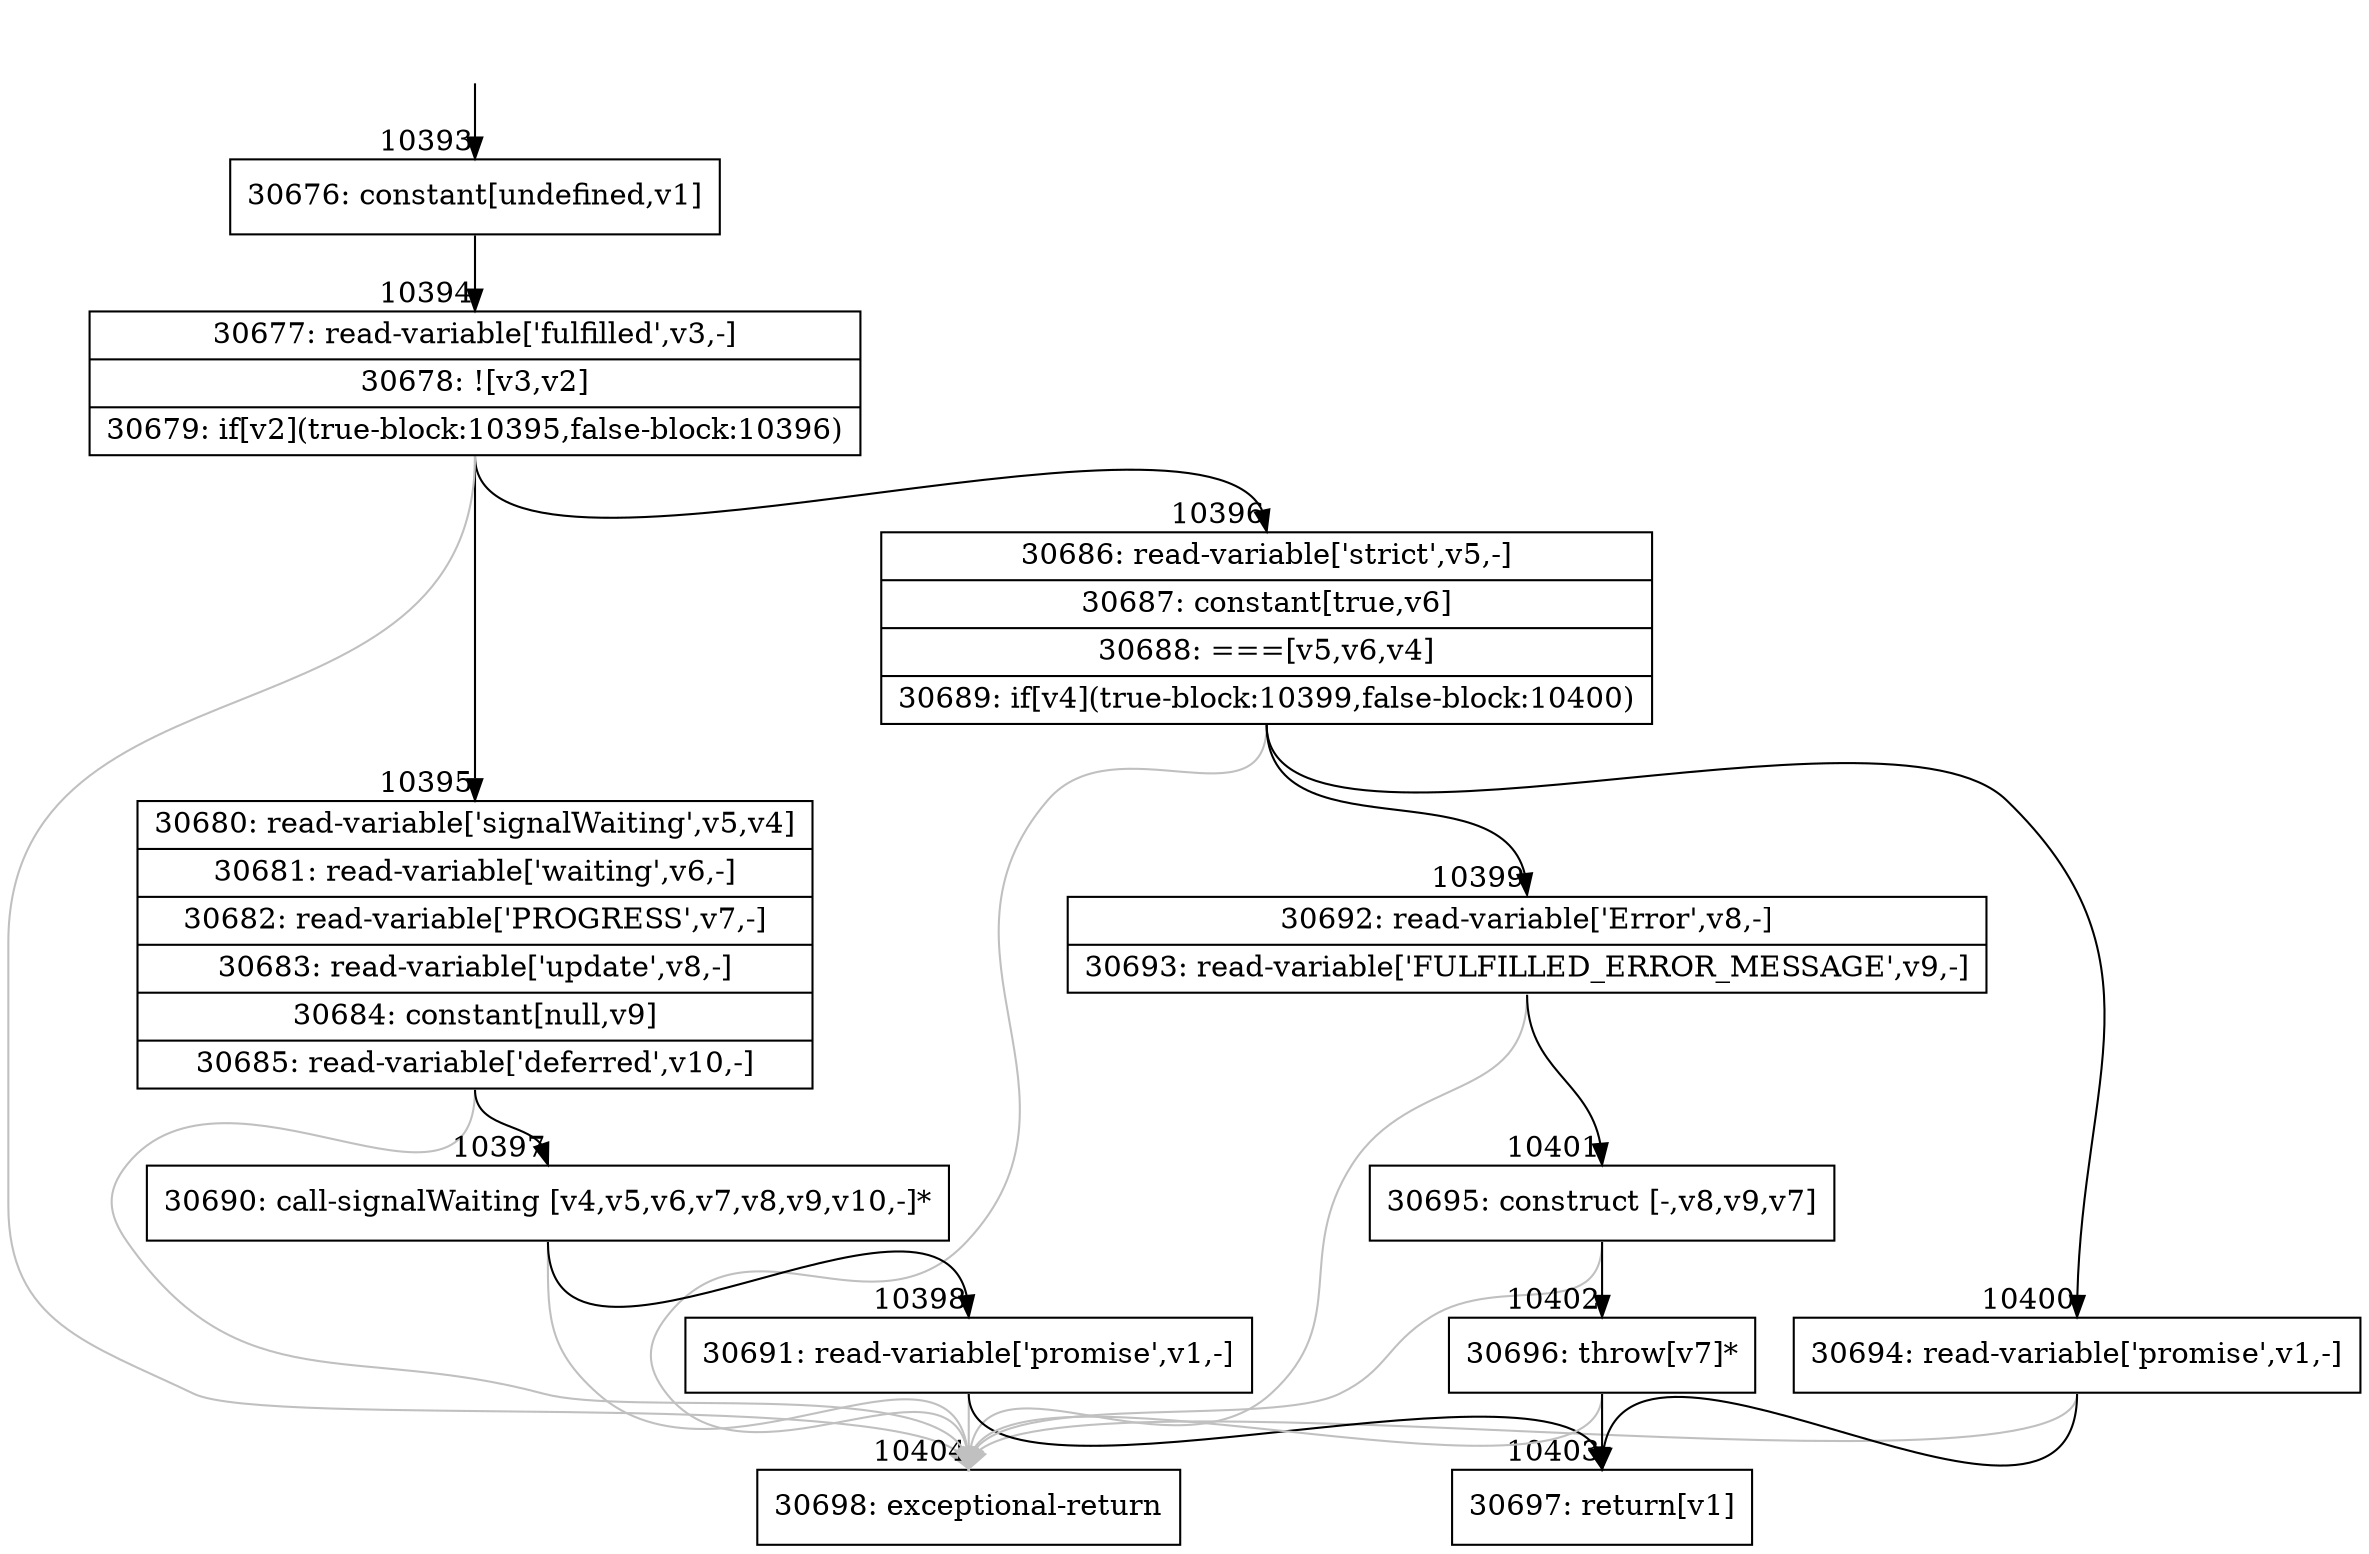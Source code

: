 digraph {
rankdir="TD"
BB_entry755[shape=none,label=""];
BB_entry755 -> BB10393 [tailport=s, headport=n, headlabel="    10393"]
BB10393 [shape=record label="{30676: constant[undefined,v1]}" ] 
BB10393 -> BB10394 [tailport=s, headport=n, headlabel="      10394"]
BB10394 [shape=record label="{30677: read-variable['fulfilled',v3,-]|30678: ![v3,v2]|30679: if[v2](true-block:10395,false-block:10396)}" ] 
BB10394 -> BB10395 [tailport=s, headport=n, headlabel="      10395"]
BB10394 -> BB10396 [tailport=s, headport=n, headlabel="      10396"]
BB10394 -> BB10404 [tailport=s, headport=n, color=gray, headlabel="      10404"]
BB10395 [shape=record label="{30680: read-variable['signalWaiting',v5,v4]|30681: read-variable['waiting',v6,-]|30682: read-variable['PROGRESS',v7,-]|30683: read-variable['update',v8,-]|30684: constant[null,v9]|30685: read-variable['deferred',v10,-]}" ] 
BB10395 -> BB10397 [tailport=s, headport=n, headlabel="      10397"]
BB10395 -> BB10404 [tailport=s, headport=n, color=gray]
BB10396 [shape=record label="{30686: read-variable['strict',v5,-]|30687: constant[true,v6]|30688: ===[v5,v6,v4]|30689: if[v4](true-block:10399,false-block:10400)}" ] 
BB10396 -> BB10399 [tailport=s, headport=n, headlabel="      10399"]
BB10396 -> BB10400 [tailport=s, headport=n, headlabel="      10400"]
BB10396 -> BB10404 [tailport=s, headport=n, color=gray]
BB10397 [shape=record label="{30690: call-signalWaiting [v4,v5,v6,v7,v8,v9,v10,-]*}" ] 
BB10397 -> BB10398 [tailport=s, headport=n, headlabel="      10398"]
BB10397 -> BB10404 [tailport=s, headport=n, color=gray]
BB10398 [shape=record label="{30691: read-variable['promise',v1,-]}" ] 
BB10398 -> BB10403 [tailport=s, headport=n, headlabel="      10403"]
BB10398 -> BB10404 [tailport=s, headport=n, color=gray]
BB10399 [shape=record label="{30692: read-variable['Error',v8,-]|30693: read-variable['FULFILLED_ERROR_MESSAGE',v9,-]}" ] 
BB10399 -> BB10401 [tailport=s, headport=n, headlabel="      10401"]
BB10399 -> BB10404 [tailport=s, headport=n, color=gray]
BB10400 [shape=record label="{30694: read-variable['promise',v1,-]}" ] 
BB10400 -> BB10403 [tailport=s, headport=n]
BB10400 -> BB10404 [tailport=s, headport=n, color=gray]
BB10401 [shape=record label="{30695: construct [-,v8,v9,v7]}" ] 
BB10401 -> BB10402 [tailport=s, headport=n, headlabel="      10402"]
BB10401 -> BB10404 [tailport=s, headport=n, color=gray]
BB10402 [shape=record label="{30696: throw[v7]*}" ] 
BB10402 -> BB10403 [tailport=s, headport=n]
BB10402 -> BB10404 [tailport=s, headport=n, color=gray]
BB10403 [shape=record label="{30697: return[v1]}" ] 
BB10404 [shape=record label="{30698: exceptional-return}" ] 
//#$~ 14635
}
